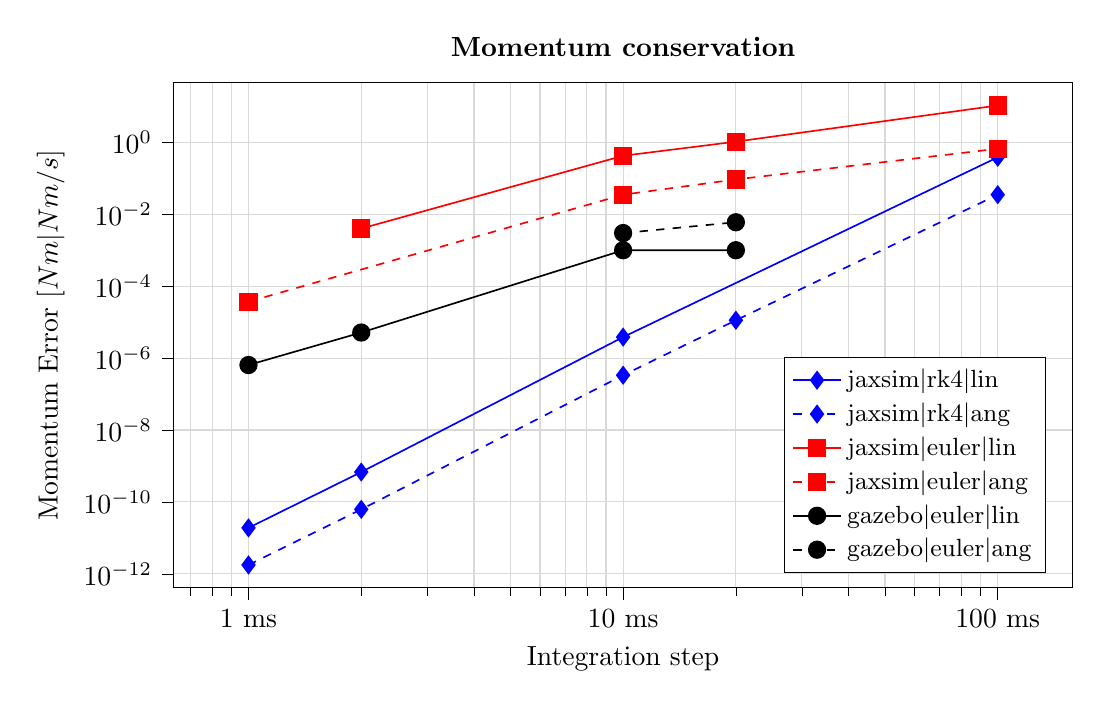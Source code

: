 \begin{tikzpicture}

\begin{axis}[
title=\textbf{Momentum conservation},
width=13cm,
height=8cm,
legend cell align={left},
legend style={
  font=\small,
},
legend pos=south east,
log basis x={10},
log basis y={10},
tick align=outside,
tick pos=left,
x grid style={gray!30},
y grid style={gray!30},
xlabel={Integration step},
xmode=log,
xmajorgrids,
xminorgrids,
xtick style={color=black},
xticklabels={0, 1 ms, 10 ms, 100 ms},
ylabel={Momentum Error [$Nm|Nm/s$]},
ymajorgrids,
ymin=4.073e-13, ymax=46.159,
ymode=log,
ytick style={color=black}
]

\addplot [semithick, color=blue, mark=diamond*, mark size=3, mark options={solid}]
table {%
0.001 1.901e-11
0.002 6.79e-10
0.01 3.837e-06
0.02 0.0
0.1 0.384
};
\addlegendentry{jaxsim$|$rk4$|$lin}
\addplot [semithick, color=blue, style=dashed, mark=diamond*, mark size=3, mark options={solid}]
table {%
0.001 1.773e-12
0.002 6.22e-11
0.01 3.342e-07
0.02 1.129e-05
0.1 0.035
};
\addlegendentry{jaxsim$|$rk4$|$ang}

\addplot [semithick, color=red, mark=square*, mark size=3, mark options={solid}]
table {%
0.001 0.0
0.002 0.004
0.01 0.423
0.02 1.044
0.1 10.603
};
\addlegendentry{jaxsim$|$euler$|$lin}
\addplot [semithick, color=red, style=dashed, mark=square*, mark size=3, mark options={solid}]
table {%
0.001 3.698e-05
0.002 0.0
0.01 0.035
0.02 0.093
0.1 0.663
};
\addlegendentry{jaxsim$|$euler$|$ang}

\addplot [semithick, color=black, mark=*, mark size=3, mark options={solid}]
table {%
0.001 6.42e-07
0.002 5.135e-06
0.01 0.001
0.02 0.001
};
\addlegendentry{gazebo$|$euler$|$lin}
\addplot [semithick, color=black, style=dashed, mark=*, mark size=3, mark options={solid}]
table {%
0.001 0.0
0.002 0.0
0.01 0.003
0.02 0.006
};
\addlegendentry{gazebo$|$euler$|$ang}
\end{axis}

\end{tikzpicture}
